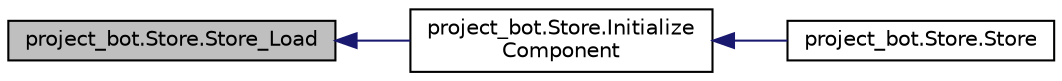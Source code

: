 digraph "project_bot.Store.Store_Load"
{
  edge [fontname="Helvetica",fontsize="10",labelfontname="Helvetica",labelfontsize="10"];
  node [fontname="Helvetica",fontsize="10",shape=record];
  rankdir="LR";
  Node41 [label="project_bot.Store.Store_Load",height=0.2,width=0.4,color="black", fillcolor="grey75", style="filled", fontcolor="black"];
  Node41 -> Node42 [dir="back",color="midnightblue",fontsize="10",style="solid"];
  Node42 [label="project_bot.Store.Initialize\lComponent",height=0.2,width=0.4,color="black", fillcolor="white", style="filled",URL="$classproject__bot_1_1_store.html#a4b1bdbb3b9e66dedb0ae4d7b91884cdf",tooltip="Required method for Designer support - do not modify the contents of this method with the code editor..."];
  Node42 -> Node43 [dir="back",color="midnightblue",fontsize="10",style="solid"];
  Node43 [label="project_bot.Store.Store",height=0.2,width=0.4,color="black", fillcolor="white", style="filled",URL="$classproject__bot_1_1_store.html#a976f5080cbc11032a96aace4925c61a9"];
}
